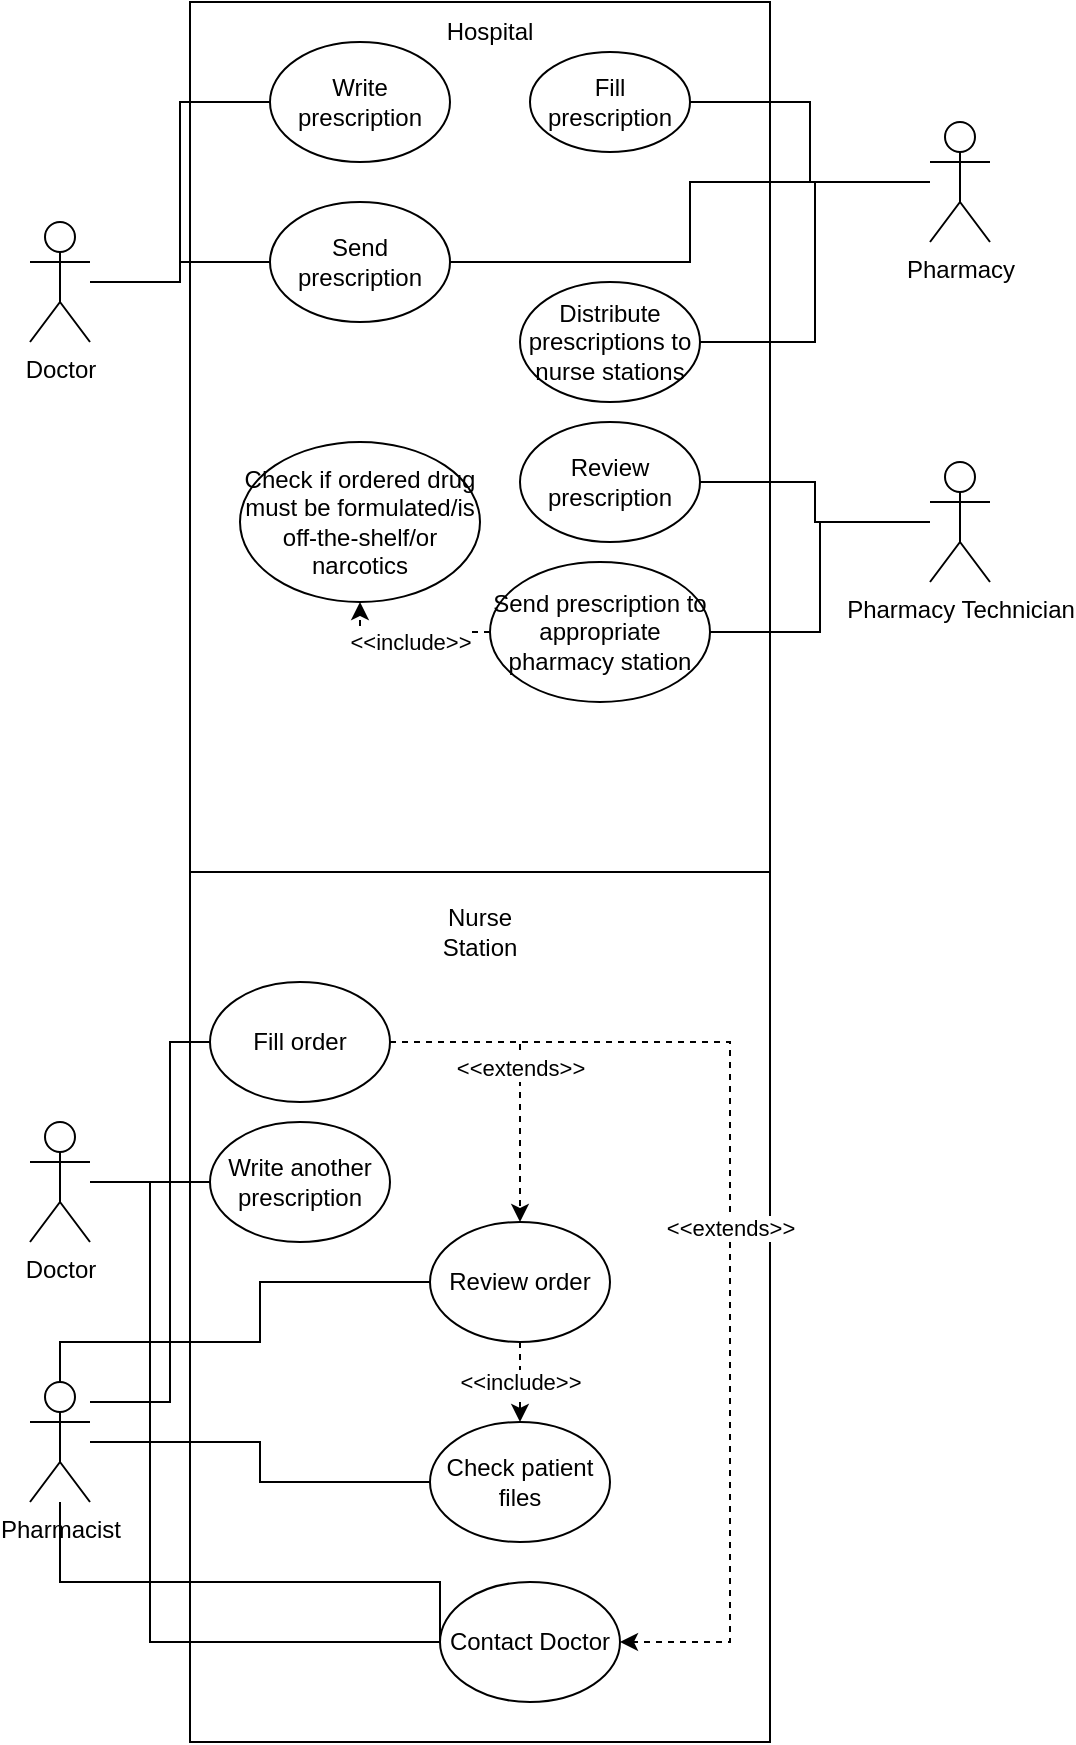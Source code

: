 <mxfile version="17.4.5" type="github">
  <diagram id="diFwN7pn9ZgPSL2D3D19" name="Page-1">
    <mxGraphModel dx="1240" dy="694" grid="1" gridSize="10" guides="1" tooltips="1" connect="1" arrows="1" fold="1" page="1" pageScale="1" pageWidth="850" pageHeight="1100" math="0" shadow="0">
      <root>
        <mxCell id="0" />
        <mxCell id="1" parent="0" />
        <mxCell id="mYWsddYuptyJ_R3F1crm-6" value="" style="rounded=0;whiteSpace=wrap;html=1;" vertex="1" parent="1">
          <mxGeometry x="310" y="20" width="290" height="870" as="geometry" />
        </mxCell>
        <mxCell id="mYWsddYuptyJ_R3F1crm-1" value="Doctor" style="shape=umlActor;verticalLabelPosition=bottom;verticalAlign=top;html=1;outlineConnect=0;" vertex="1" parent="1">
          <mxGeometry x="230" y="130" width="30" height="60" as="geometry" />
        </mxCell>
        <mxCell id="mYWsddYuptyJ_R3F1crm-13" style="edgeStyle=orthogonalEdgeStyle;rounded=0;orthogonalLoop=1;jettySize=auto;html=1;entryX=1;entryY=0.5;entryDx=0;entryDy=0;endArrow=none;endFill=0;" edge="1" parent="1" source="mYWsddYuptyJ_R3F1crm-4" target="mYWsddYuptyJ_R3F1crm-8">
          <mxGeometry relative="1" as="geometry" />
        </mxCell>
        <mxCell id="mYWsddYuptyJ_R3F1crm-15" style="edgeStyle=orthogonalEdgeStyle;rounded=0;orthogonalLoop=1;jettySize=auto;html=1;endArrow=none;endFill=0;" edge="1" parent="1" source="mYWsddYuptyJ_R3F1crm-4" target="mYWsddYuptyJ_R3F1crm-14">
          <mxGeometry relative="1" as="geometry" />
        </mxCell>
        <mxCell id="mYWsddYuptyJ_R3F1crm-17" style="edgeStyle=orthogonalEdgeStyle;rounded=0;orthogonalLoop=1;jettySize=auto;html=1;entryX=1;entryY=0.5;entryDx=0;entryDy=0;endArrow=none;endFill=0;" edge="1" parent="1" source="mYWsddYuptyJ_R3F1crm-4" target="mYWsddYuptyJ_R3F1crm-16">
          <mxGeometry relative="1" as="geometry" />
        </mxCell>
        <mxCell id="mYWsddYuptyJ_R3F1crm-4" value="Pharmacy&lt;br&gt;" style="shape=umlActor;verticalLabelPosition=bottom;verticalAlign=top;html=1;outlineConnect=0;" vertex="1" parent="1">
          <mxGeometry x="680" y="80" width="30" height="60" as="geometry" />
        </mxCell>
        <mxCell id="mYWsddYuptyJ_R3F1crm-20" style="edgeStyle=orthogonalEdgeStyle;rounded=0;orthogonalLoop=1;jettySize=auto;html=1;entryX=1;entryY=0.5;entryDx=0;entryDy=0;endArrow=none;endFill=0;" edge="1" parent="1" source="mYWsddYuptyJ_R3F1crm-5" target="mYWsddYuptyJ_R3F1crm-19">
          <mxGeometry relative="1" as="geometry" />
        </mxCell>
        <mxCell id="mYWsddYuptyJ_R3F1crm-21" style="edgeStyle=orthogonalEdgeStyle;rounded=0;orthogonalLoop=1;jettySize=auto;html=1;entryX=1;entryY=0.5;entryDx=0;entryDy=0;endArrow=none;endFill=0;" edge="1" parent="1" source="mYWsddYuptyJ_R3F1crm-5" target="mYWsddYuptyJ_R3F1crm-18">
          <mxGeometry relative="1" as="geometry" />
        </mxCell>
        <mxCell id="mYWsddYuptyJ_R3F1crm-5" value="Pharmacy Technician" style="shape=umlActor;verticalLabelPosition=bottom;verticalAlign=top;html=1;outlineConnect=0;" vertex="1" parent="1">
          <mxGeometry x="680" y="250" width="30" height="60" as="geometry" />
        </mxCell>
        <mxCell id="mYWsddYuptyJ_R3F1crm-7" value="Write prescription" style="ellipse;whiteSpace=wrap;html=1;" vertex="1" parent="1">
          <mxGeometry x="350" y="40" width="90" height="60" as="geometry" />
        </mxCell>
        <mxCell id="mYWsddYuptyJ_R3F1crm-8" value="Send prescription" style="ellipse;whiteSpace=wrap;html=1;" vertex="1" parent="1">
          <mxGeometry x="350" y="120" width="90" height="60" as="geometry" />
        </mxCell>
        <mxCell id="mYWsddYuptyJ_R3F1crm-12" style="edgeStyle=orthogonalEdgeStyle;rounded=0;orthogonalLoop=1;jettySize=auto;html=1;entryX=0;entryY=0.5;entryDx=0;entryDy=0;endArrow=none;endFill=0;" edge="1" parent="1" source="mYWsddYuptyJ_R3F1crm-1" target="mYWsddYuptyJ_R3F1crm-8">
          <mxGeometry relative="1" as="geometry" />
        </mxCell>
        <mxCell id="mYWsddYuptyJ_R3F1crm-10" style="edgeStyle=orthogonalEdgeStyle;rounded=0;orthogonalLoop=1;jettySize=auto;html=1;entryX=0;entryY=0.5;entryDx=0;entryDy=0;endArrow=none;endFill=0;" edge="1" parent="1" source="mYWsddYuptyJ_R3F1crm-1" target="mYWsddYuptyJ_R3F1crm-7">
          <mxGeometry relative="1" as="geometry">
            <Array as="points">
              <mxPoint x="305" y="160" />
              <mxPoint x="305" y="70" />
            </Array>
          </mxGeometry>
        </mxCell>
        <mxCell id="mYWsddYuptyJ_R3F1crm-14" value="Fill prescription" style="ellipse;whiteSpace=wrap;html=1;" vertex="1" parent="1">
          <mxGeometry x="480" y="45" width="80" height="50" as="geometry" />
        </mxCell>
        <mxCell id="mYWsddYuptyJ_R3F1crm-16" value="Distribute prescriptions to nurse stations" style="ellipse;whiteSpace=wrap;html=1;" vertex="1" parent="1">
          <mxGeometry x="475" y="160" width="90" height="60" as="geometry" />
        </mxCell>
        <mxCell id="mYWsddYuptyJ_R3F1crm-18" value="Review prescription" style="ellipse;whiteSpace=wrap;html=1;" vertex="1" parent="1">
          <mxGeometry x="475" y="230" width="90" height="60" as="geometry" />
        </mxCell>
        <mxCell id="mYWsddYuptyJ_R3F1crm-28" value="&amp;lt;&amp;lt;include&amp;gt;&amp;gt;" style="edgeStyle=orthogonalEdgeStyle;rounded=0;orthogonalLoop=1;jettySize=auto;html=1;entryX=0.5;entryY=1;entryDx=0;entryDy=0;dashed=1;endArrow=classic;endFill=1;" edge="1" parent="1" source="mYWsddYuptyJ_R3F1crm-19" target="mYWsddYuptyJ_R3F1crm-27">
          <mxGeometry relative="1" as="geometry" />
        </mxCell>
        <mxCell id="mYWsddYuptyJ_R3F1crm-19" value="Send prescription to appropriate pharmacy station" style="ellipse;whiteSpace=wrap;html=1;" vertex="1" parent="1">
          <mxGeometry x="460" y="300" width="110" height="70" as="geometry" />
        </mxCell>
        <mxCell id="mYWsddYuptyJ_R3F1crm-22" value="Check patient files" style="ellipse;whiteSpace=wrap;html=1;" vertex="1" parent="1">
          <mxGeometry x="430" y="730" width="90" height="60" as="geometry" />
        </mxCell>
        <mxCell id="mYWsddYuptyJ_R3F1crm-35" value="&amp;lt;&amp;lt;extends&amp;gt;&amp;gt;" style="edgeStyle=orthogonalEdgeStyle;rounded=0;orthogonalLoop=1;jettySize=auto;html=1;dashed=1;endArrow=classic;endFill=1;" edge="1" parent="1" source="mYWsddYuptyJ_R3F1crm-24" target="mYWsddYuptyJ_R3F1crm-32">
          <mxGeometry relative="1" as="geometry" />
        </mxCell>
        <mxCell id="mYWsddYuptyJ_R3F1crm-38" value="&amp;lt;&amp;lt;extends&amp;gt;&amp;gt;" style="edgeStyle=orthogonalEdgeStyle;rounded=0;orthogonalLoop=1;jettySize=auto;html=1;entryX=1;entryY=0.5;entryDx=0;entryDy=0;endArrow=classic;endFill=1;dashed=1;" edge="1" parent="1" source="mYWsddYuptyJ_R3F1crm-24" target="mYWsddYuptyJ_R3F1crm-36">
          <mxGeometry relative="1" as="geometry">
            <Array as="points">
              <mxPoint x="580" y="540" />
              <mxPoint x="580" y="840" />
            </Array>
          </mxGeometry>
        </mxCell>
        <mxCell id="mYWsddYuptyJ_R3F1crm-24" value="Fill order" style="ellipse;whiteSpace=wrap;html=1;" vertex="1" parent="1">
          <mxGeometry x="320" y="510" width="90" height="60" as="geometry" />
        </mxCell>
        <mxCell id="mYWsddYuptyJ_R3F1crm-27" value="Check if ordered drug must be formulated/is off-the-shelf/or narcotics" style="ellipse;whiteSpace=wrap;html=1;" vertex="1" parent="1">
          <mxGeometry x="335" y="240" width="120" height="80" as="geometry" />
        </mxCell>
        <mxCell id="mYWsddYuptyJ_R3F1crm-48" style="edgeStyle=orthogonalEdgeStyle;rounded=0;orthogonalLoop=1;jettySize=auto;html=1;entryX=0;entryY=0.5;entryDx=0;entryDy=0;endArrow=none;endFill=0;" edge="1" parent="1" source="mYWsddYuptyJ_R3F1crm-29" target="mYWsddYuptyJ_R3F1crm-36">
          <mxGeometry relative="1" as="geometry">
            <Array as="points">
              <mxPoint x="245" y="810" />
              <mxPoint x="435" y="810" />
            </Array>
          </mxGeometry>
        </mxCell>
        <mxCell id="mYWsddYuptyJ_R3F1crm-49" style="edgeStyle=orthogonalEdgeStyle;rounded=0;orthogonalLoop=1;jettySize=auto;html=1;entryX=0;entryY=0.5;entryDx=0;entryDy=0;endArrow=none;endFill=0;" edge="1" parent="1" source="mYWsddYuptyJ_R3F1crm-29" target="mYWsddYuptyJ_R3F1crm-22">
          <mxGeometry relative="1" as="geometry" />
        </mxCell>
        <mxCell id="mYWsddYuptyJ_R3F1crm-50" style="edgeStyle=orthogonalEdgeStyle;rounded=0;orthogonalLoop=1;jettySize=auto;html=1;entryX=0;entryY=0.5;entryDx=0;entryDy=0;endArrow=none;endFill=0;" edge="1" parent="1" source="mYWsddYuptyJ_R3F1crm-29" target="mYWsddYuptyJ_R3F1crm-32">
          <mxGeometry relative="1" as="geometry">
            <Array as="points">
              <mxPoint x="245" y="690" />
              <mxPoint x="345" y="690" />
              <mxPoint x="345" y="660" />
            </Array>
          </mxGeometry>
        </mxCell>
        <mxCell id="mYWsddYuptyJ_R3F1crm-51" style="edgeStyle=orthogonalEdgeStyle;rounded=0;orthogonalLoop=1;jettySize=auto;html=1;entryX=0;entryY=0.5;entryDx=0;entryDy=0;endArrow=none;endFill=0;" edge="1" parent="1" source="mYWsddYuptyJ_R3F1crm-29" target="mYWsddYuptyJ_R3F1crm-24">
          <mxGeometry relative="1" as="geometry">
            <Array as="points">
              <mxPoint x="300" y="720" />
              <mxPoint x="300" y="540" />
            </Array>
          </mxGeometry>
        </mxCell>
        <mxCell id="mYWsddYuptyJ_R3F1crm-29" value="Pharmacist" style="shape=umlActor;verticalLabelPosition=bottom;verticalAlign=top;html=1;outlineConnect=0;" vertex="1" parent="1">
          <mxGeometry x="230" y="710" width="30" height="60" as="geometry" />
        </mxCell>
        <mxCell id="mYWsddYuptyJ_R3F1crm-34" value="&amp;lt;&amp;lt;include&amp;gt;&amp;gt;" style="edgeStyle=orthogonalEdgeStyle;rounded=0;orthogonalLoop=1;jettySize=auto;html=1;endArrow=classic;endFill=1;dashed=1;" edge="1" parent="1" source="mYWsddYuptyJ_R3F1crm-32" target="mYWsddYuptyJ_R3F1crm-22">
          <mxGeometry relative="1" as="geometry" />
        </mxCell>
        <mxCell id="mYWsddYuptyJ_R3F1crm-32" value="Review order" style="ellipse;whiteSpace=wrap;html=1;" vertex="1" parent="1">
          <mxGeometry x="430" y="630" width="90" height="60" as="geometry" />
        </mxCell>
        <mxCell id="mYWsddYuptyJ_R3F1crm-36" value="Contact Doctor" style="ellipse;whiteSpace=wrap;html=1;" vertex="1" parent="1">
          <mxGeometry x="435" y="810" width="90" height="60" as="geometry" />
        </mxCell>
        <mxCell id="mYWsddYuptyJ_R3F1crm-41" style="edgeStyle=orthogonalEdgeStyle;rounded=0;orthogonalLoop=1;jettySize=auto;html=1;entryX=0;entryY=0.5;entryDx=0;entryDy=0;endArrow=none;endFill=0;" edge="1" parent="1" source="mYWsddYuptyJ_R3F1crm-39" target="mYWsddYuptyJ_R3F1crm-40">
          <mxGeometry relative="1" as="geometry" />
        </mxCell>
        <mxCell id="mYWsddYuptyJ_R3F1crm-42" style="edgeStyle=orthogonalEdgeStyle;rounded=0;orthogonalLoop=1;jettySize=auto;html=1;entryX=0;entryY=0.5;entryDx=0;entryDy=0;endArrow=none;endFill=0;" edge="1" parent="1" source="mYWsddYuptyJ_R3F1crm-39" target="mYWsddYuptyJ_R3F1crm-36">
          <mxGeometry relative="1" as="geometry">
            <Array as="points">
              <mxPoint x="290" y="610" />
              <mxPoint x="290" y="840" />
            </Array>
          </mxGeometry>
        </mxCell>
        <mxCell id="mYWsddYuptyJ_R3F1crm-39" value="Doctor" style="shape=umlActor;verticalLabelPosition=bottom;verticalAlign=top;html=1;outlineConnect=0;" vertex="1" parent="1">
          <mxGeometry x="230" y="580" width="30" height="60" as="geometry" />
        </mxCell>
        <mxCell id="mYWsddYuptyJ_R3F1crm-40" value="Write another prescription" style="ellipse;whiteSpace=wrap;html=1;" vertex="1" parent="1">
          <mxGeometry x="320" y="580" width="90" height="60" as="geometry" />
        </mxCell>
        <mxCell id="mYWsddYuptyJ_R3F1crm-45" value="" style="endArrow=none;html=1;rounded=0;exitX=0;exitY=0.5;exitDx=0;exitDy=0;entryX=1;entryY=0.5;entryDx=0;entryDy=0;" edge="1" parent="1" source="mYWsddYuptyJ_R3F1crm-6" target="mYWsddYuptyJ_R3F1crm-6">
          <mxGeometry width="50" height="50" relative="1" as="geometry">
            <mxPoint x="400" y="450" as="sourcePoint" />
            <mxPoint x="450" y="400" as="targetPoint" />
          </mxGeometry>
        </mxCell>
        <mxCell id="mYWsddYuptyJ_R3F1crm-46" value="Nurse Station" style="text;html=1;strokeColor=none;fillColor=none;align=center;verticalAlign=middle;whiteSpace=wrap;rounded=0;" vertex="1" parent="1">
          <mxGeometry x="425" y="470" width="60" height="30" as="geometry" />
        </mxCell>
        <mxCell id="mYWsddYuptyJ_R3F1crm-47" value="Hospital" style="text;html=1;strokeColor=none;fillColor=none;align=center;verticalAlign=middle;whiteSpace=wrap;rounded=0;" vertex="1" parent="1">
          <mxGeometry x="430" y="20" width="60" height="30" as="geometry" />
        </mxCell>
      </root>
    </mxGraphModel>
  </diagram>
</mxfile>
